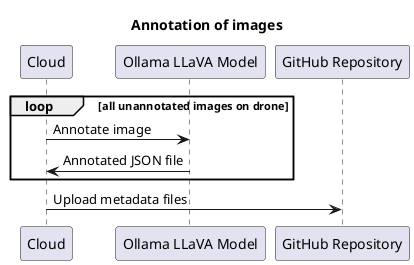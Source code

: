@startuml Annotation of images
title "Annotation of images"

participant Cloud
participant "Ollama LLaVA Model" as OLM
participant "GitHub Repository" as GH

loop all unannotated images on drone 
Cloud -> OLM : Annotate image
OLM -> Cloud : Annotated JSON file 
end
Cloud -> GH : Upload metadata files

@enduml